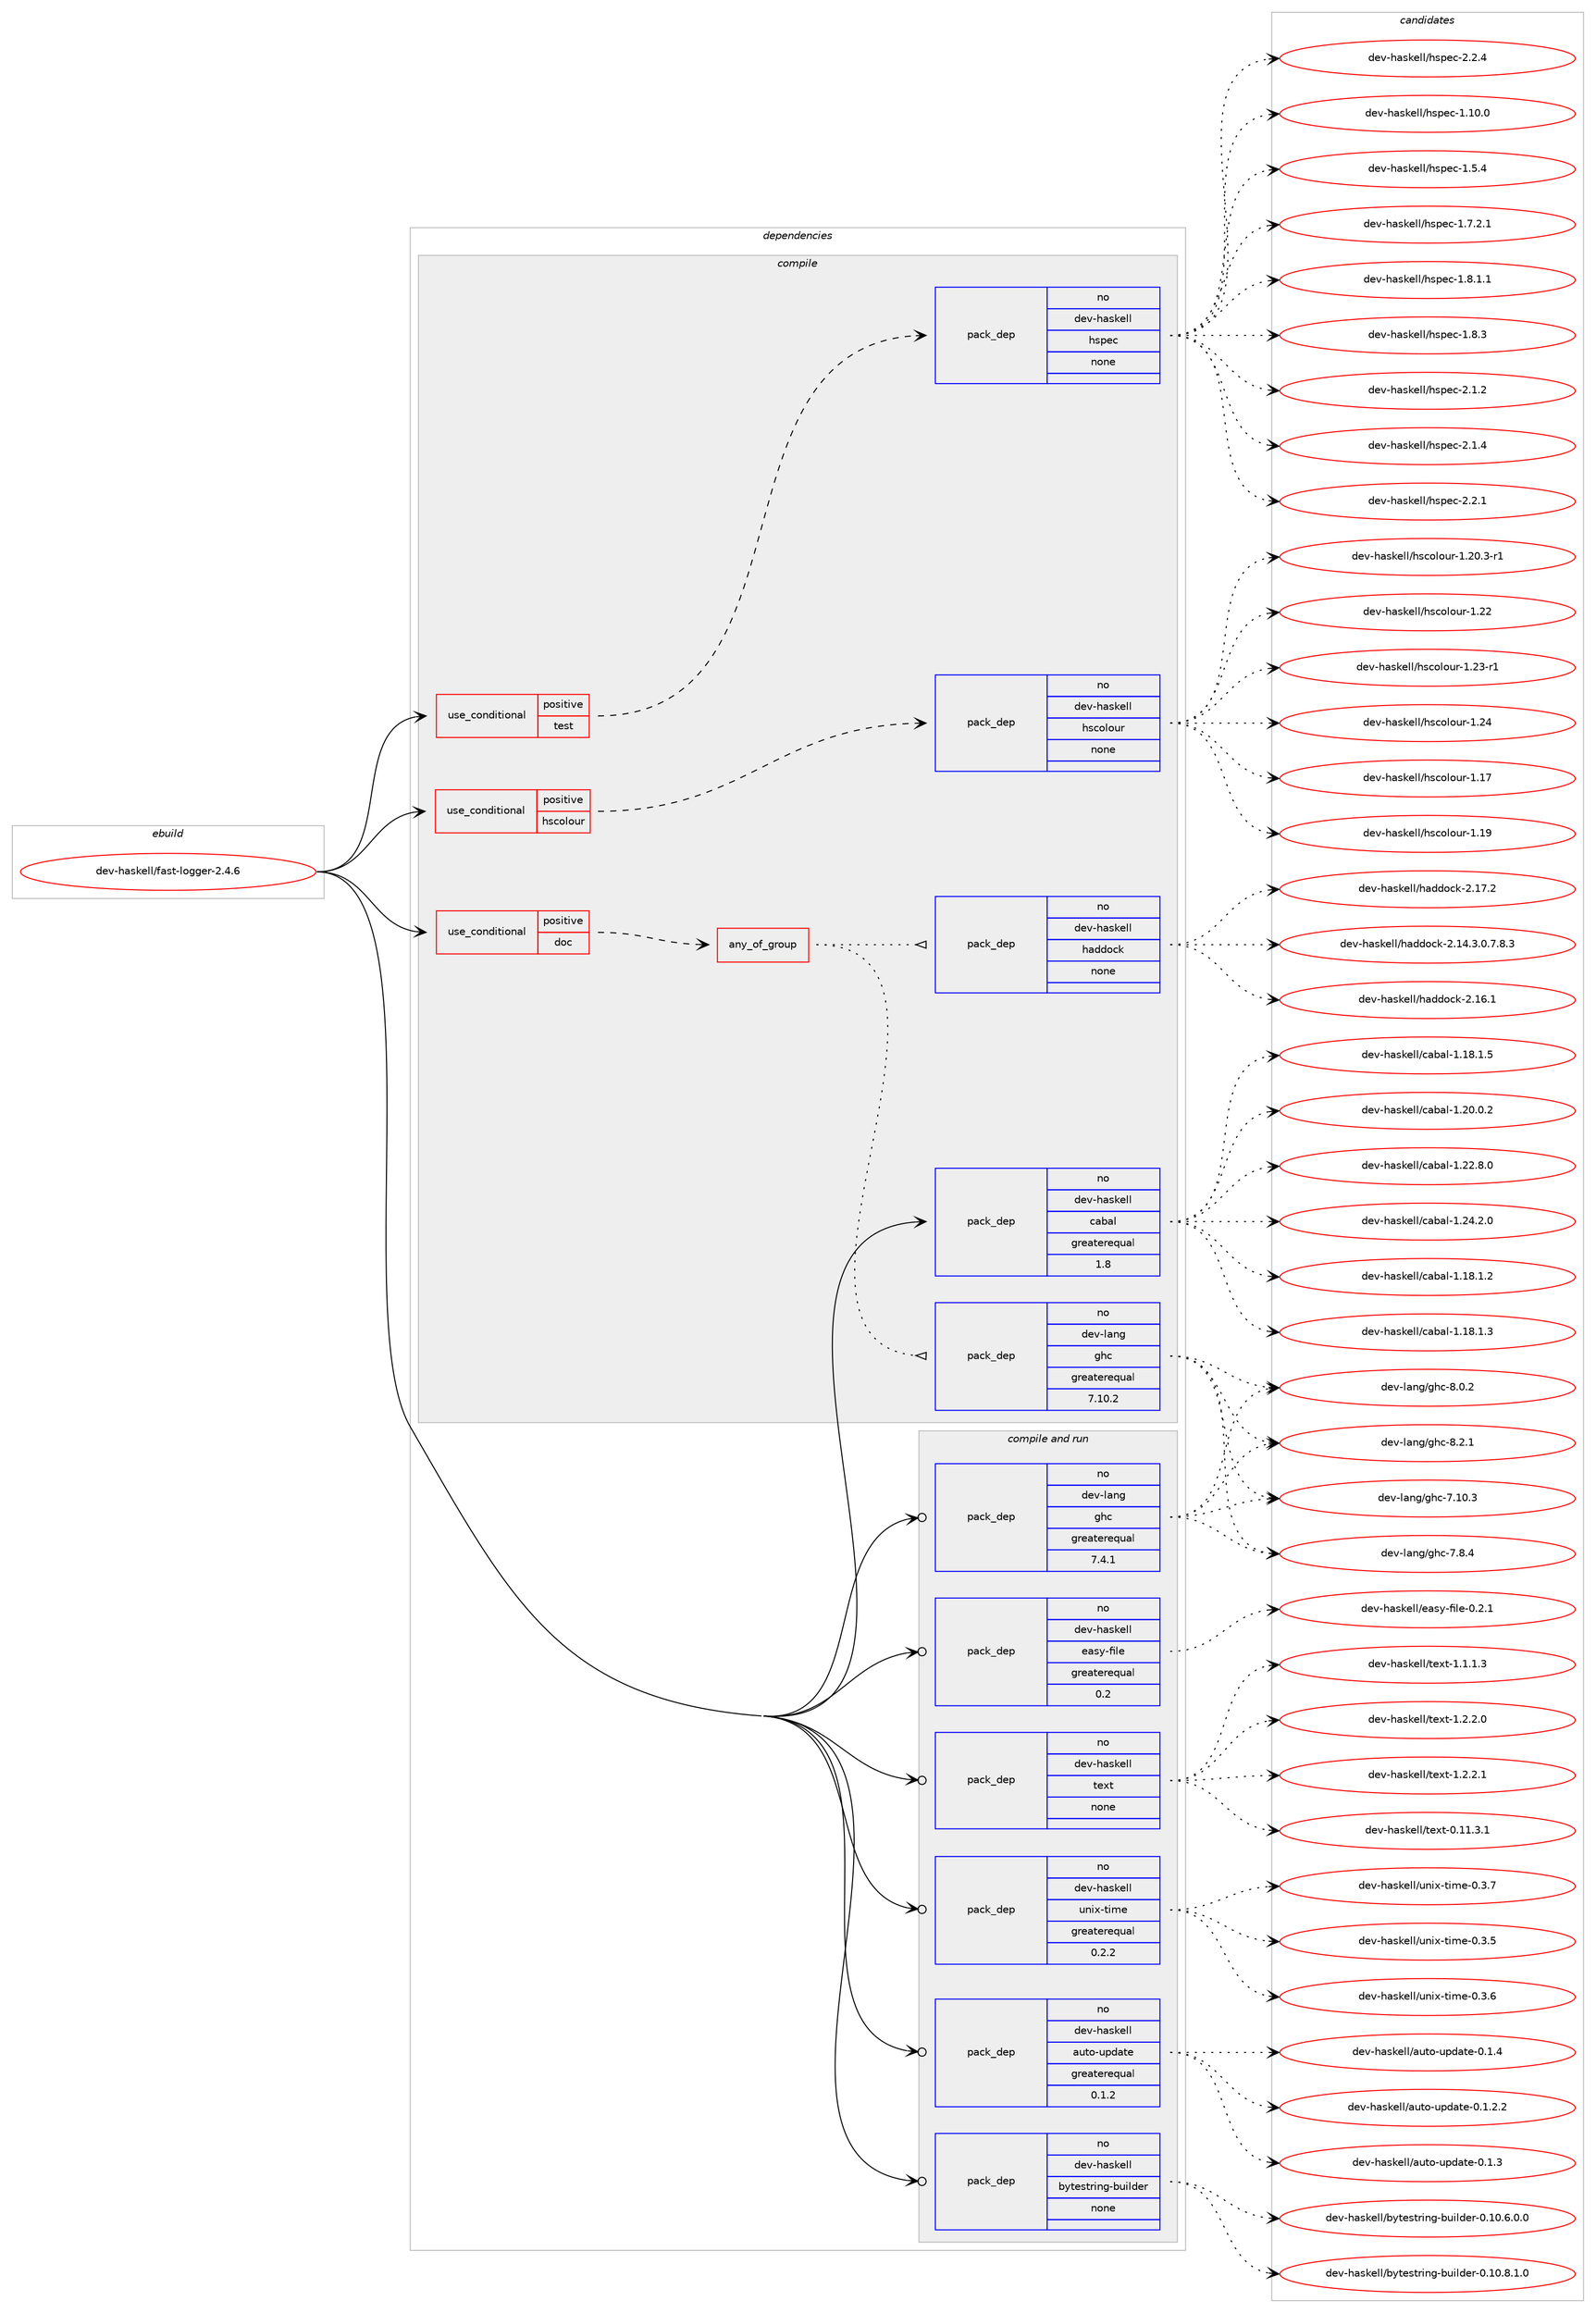 digraph prolog {

# *************
# Graph options
# *************

newrank=true;
concentrate=true;
compound=true;
graph [rankdir=LR,fontname=Helvetica,fontsize=10,ranksep=1.5];#, ranksep=2.5, nodesep=0.2];
edge  [arrowhead=vee];
node  [fontname=Helvetica,fontsize=10];

# **********
# The ebuild
# **********

subgraph cluster_leftcol {
color=gray;
rank=same;
label=<<i>ebuild</i>>;
id [label="dev-haskell/fast-logger-2.4.6", color=red, width=4, href="../dev-haskell/fast-logger-2.4.6.svg"];
}

# ****************
# The dependencies
# ****************

subgraph cluster_midcol {
color=gray;
label=<<i>dependencies</i>>;
subgraph cluster_compile {
fillcolor="#eeeeee";
style=filled;
label=<<i>compile</i>>;
subgraph cond18862 {
dependency80373 [label=<<TABLE BORDER="0" CELLBORDER="1" CELLSPACING="0" CELLPADDING="4"><TR><TD ROWSPAN="3" CELLPADDING="10">use_conditional</TD></TR><TR><TD>positive</TD></TR><TR><TD>doc</TD></TR></TABLE>>, shape=none, color=red];
subgraph any1990 {
dependency80374 [label=<<TABLE BORDER="0" CELLBORDER="1" CELLSPACING="0" CELLPADDING="4"><TR><TD CELLPADDING="10">any_of_group</TD></TR></TABLE>>, shape=none, color=red];subgraph pack59491 {
dependency80375 [label=<<TABLE BORDER="0" CELLBORDER="1" CELLSPACING="0" CELLPADDING="4" WIDTH="220"><TR><TD ROWSPAN="6" CELLPADDING="30">pack_dep</TD></TR><TR><TD WIDTH="110">no</TD></TR><TR><TD>dev-haskell</TD></TR><TR><TD>haddock</TD></TR><TR><TD>none</TD></TR><TR><TD></TD></TR></TABLE>>, shape=none, color=blue];
}
dependency80374:e -> dependency80375:w [weight=20,style="dotted",arrowhead="oinv"];
subgraph pack59492 {
dependency80376 [label=<<TABLE BORDER="0" CELLBORDER="1" CELLSPACING="0" CELLPADDING="4" WIDTH="220"><TR><TD ROWSPAN="6" CELLPADDING="30">pack_dep</TD></TR><TR><TD WIDTH="110">no</TD></TR><TR><TD>dev-lang</TD></TR><TR><TD>ghc</TD></TR><TR><TD>greaterequal</TD></TR><TR><TD>7.10.2</TD></TR></TABLE>>, shape=none, color=blue];
}
dependency80374:e -> dependency80376:w [weight=20,style="dotted",arrowhead="oinv"];
}
dependency80373:e -> dependency80374:w [weight=20,style="dashed",arrowhead="vee"];
}
id:e -> dependency80373:w [weight=20,style="solid",arrowhead="vee"];
subgraph cond18863 {
dependency80377 [label=<<TABLE BORDER="0" CELLBORDER="1" CELLSPACING="0" CELLPADDING="4"><TR><TD ROWSPAN="3" CELLPADDING="10">use_conditional</TD></TR><TR><TD>positive</TD></TR><TR><TD>hscolour</TD></TR></TABLE>>, shape=none, color=red];
subgraph pack59493 {
dependency80378 [label=<<TABLE BORDER="0" CELLBORDER="1" CELLSPACING="0" CELLPADDING="4" WIDTH="220"><TR><TD ROWSPAN="6" CELLPADDING="30">pack_dep</TD></TR><TR><TD WIDTH="110">no</TD></TR><TR><TD>dev-haskell</TD></TR><TR><TD>hscolour</TD></TR><TR><TD>none</TD></TR><TR><TD></TD></TR></TABLE>>, shape=none, color=blue];
}
dependency80377:e -> dependency80378:w [weight=20,style="dashed",arrowhead="vee"];
}
id:e -> dependency80377:w [weight=20,style="solid",arrowhead="vee"];
subgraph cond18864 {
dependency80379 [label=<<TABLE BORDER="0" CELLBORDER="1" CELLSPACING="0" CELLPADDING="4"><TR><TD ROWSPAN="3" CELLPADDING="10">use_conditional</TD></TR><TR><TD>positive</TD></TR><TR><TD>test</TD></TR></TABLE>>, shape=none, color=red];
subgraph pack59494 {
dependency80380 [label=<<TABLE BORDER="0" CELLBORDER="1" CELLSPACING="0" CELLPADDING="4" WIDTH="220"><TR><TD ROWSPAN="6" CELLPADDING="30">pack_dep</TD></TR><TR><TD WIDTH="110">no</TD></TR><TR><TD>dev-haskell</TD></TR><TR><TD>hspec</TD></TR><TR><TD>none</TD></TR><TR><TD></TD></TR></TABLE>>, shape=none, color=blue];
}
dependency80379:e -> dependency80380:w [weight=20,style="dashed",arrowhead="vee"];
}
id:e -> dependency80379:w [weight=20,style="solid",arrowhead="vee"];
subgraph pack59495 {
dependency80381 [label=<<TABLE BORDER="0" CELLBORDER="1" CELLSPACING="0" CELLPADDING="4" WIDTH="220"><TR><TD ROWSPAN="6" CELLPADDING="30">pack_dep</TD></TR><TR><TD WIDTH="110">no</TD></TR><TR><TD>dev-haskell</TD></TR><TR><TD>cabal</TD></TR><TR><TD>greaterequal</TD></TR><TR><TD>1.8</TD></TR></TABLE>>, shape=none, color=blue];
}
id:e -> dependency80381:w [weight=20,style="solid",arrowhead="vee"];
}
subgraph cluster_compileandrun {
fillcolor="#eeeeee";
style=filled;
label=<<i>compile and run</i>>;
subgraph pack59496 {
dependency80382 [label=<<TABLE BORDER="0" CELLBORDER="1" CELLSPACING="0" CELLPADDING="4" WIDTH="220"><TR><TD ROWSPAN="6" CELLPADDING="30">pack_dep</TD></TR><TR><TD WIDTH="110">no</TD></TR><TR><TD>dev-haskell</TD></TR><TR><TD>auto-update</TD></TR><TR><TD>greaterequal</TD></TR><TR><TD>0.1.2</TD></TR></TABLE>>, shape=none, color=blue];
}
id:e -> dependency80382:w [weight=20,style="solid",arrowhead="odotvee"];
subgraph pack59497 {
dependency80383 [label=<<TABLE BORDER="0" CELLBORDER="1" CELLSPACING="0" CELLPADDING="4" WIDTH="220"><TR><TD ROWSPAN="6" CELLPADDING="30">pack_dep</TD></TR><TR><TD WIDTH="110">no</TD></TR><TR><TD>dev-haskell</TD></TR><TR><TD>bytestring-builder</TD></TR><TR><TD>none</TD></TR><TR><TD></TD></TR></TABLE>>, shape=none, color=blue];
}
id:e -> dependency80383:w [weight=20,style="solid",arrowhead="odotvee"];
subgraph pack59498 {
dependency80384 [label=<<TABLE BORDER="0" CELLBORDER="1" CELLSPACING="0" CELLPADDING="4" WIDTH="220"><TR><TD ROWSPAN="6" CELLPADDING="30">pack_dep</TD></TR><TR><TD WIDTH="110">no</TD></TR><TR><TD>dev-haskell</TD></TR><TR><TD>easy-file</TD></TR><TR><TD>greaterequal</TD></TR><TR><TD>0.2</TD></TR></TABLE>>, shape=none, color=blue];
}
id:e -> dependency80384:w [weight=20,style="solid",arrowhead="odotvee"];
subgraph pack59499 {
dependency80385 [label=<<TABLE BORDER="0" CELLBORDER="1" CELLSPACING="0" CELLPADDING="4" WIDTH="220"><TR><TD ROWSPAN="6" CELLPADDING="30">pack_dep</TD></TR><TR><TD WIDTH="110">no</TD></TR><TR><TD>dev-haskell</TD></TR><TR><TD>text</TD></TR><TR><TD>none</TD></TR><TR><TD></TD></TR></TABLE>>, shape=none, color=blue];
}
id:e -> dependency80385:w [weight=20,style="solid",arrowhead="odotvee"];
subgraph pack59500 {
dependency80386 [label=<<TABLE BORDER="0" CELLBORDER="1" CELLSPACING="0" CELLPADDING="4" WIDTH="220"><TR><TD ROWSPAN="6" CELLPADDING="30">pack_dep</TD></TR><TR><TD WIDTH="110">no</TD></TR><TR><TD>dev-haskell</TD></TR><TR><TD>unix-time</TD></TR><TR><TD>greaterequal</TD></TR><TR><TD>0.2.2</TD></TR></TABLE>>, shape=none, color=blue];
}
id:e -> dependency80386:w [weight=20,style="solid",arrowhead="odotvee"];
subgraph pack59501 {
dependency80387 [label=<<TABLE BORDER="0" CELLBORDER="1" CELLSPACING="0" CELLPADDING="4" WIDTH="220"><TR><TD ROWSPAN="6" CELLPADDING="30">pack_dep</TD></TR><TR><TD WIDTH="110">no</TD></TR><TR><TD>dev-lang</TD></TR><TR><TD>ghc</TD></TR><TR><TD>greaterequal</TD></TR><TR><TD>7.4.1</TD></TR></TABLE>>, shape=none, color=blue];
}
id:e -> dependency80387:w [weight=20,style="solid",arrowhead="odotvee"];
}
subgraph cluster_run {
fillcolor="#eeeeee";
style=filled;
label=<<i>run</i>>;
}
}

# **************
# The candidates
# **************

subgraph cluster_choices {
rank=same;
color=gray;
label=<<i>candidates</i>>;

subgraph choice59491 {
color=black;
nodesep=1;
choice1001011184510497115107101108108471049710010011199107455046495246514648465546564651 [label="dev-haskell/haddock-2.14.3.0.7.8.3", color=red, width=4,href="../dev-haskell/haddock-2.14.3.0.7.8.3.svg"];
choice100101118451049711510710110810847104971001001119910745504649544649 [label="dev-haskell/haddock-2.16.1", color=red, width=4,href="../dev-haskell/haddock-2.16.1.svg"];
choice100101118451049711510710110810847104971001001119910745504649554650 [label="dev-haskell/haddock-2.17.2", color=red, width=4,href="../dev-haskell/haddock-2.17.2.svg"];
dependency80375:e -> choice1001011184510497115107101108108471049710010011199107455046495246514648465546564651:w [style=dotted,weight="100"];
dependency80375:e -> choice100101118451049711510710110810847104971001001119910745504649544649:w [style=dotted,weight="100"];
dependency80375:e -> choice100101118451049711510710110810847104971001001119910745504649554650:w [style=dotted,weight="100"];
}
subgraph choice59492 {
color=black;
nodesep=1;
choice1001011184510897110103471031049945554649484651 [label="dev-lang/ghc-7.10.3", color=red, width=4,href="../dev-lang/ghc-7.10.3.svg"];
choice10010111845108971101034710310499455546564652 [label="dev-lang/ghc-7.8.4", color=red, width=4,href="../dev-lang/ghc-7.8.4.svg"];
choice10010111845108971101034710310499455646484650 [label="dev-lang/ghc-8.0.2", color=red, width=4,href="../dev-lang/ghc-8.0.2.svg"];
choice10010111845108971101034710310499455646504649 [label="dev-lang/ghc-8.2.1", color=red, width=4,href="../dev-lang/ghc-8.2.1.svg"];
dependency80376:e -> choice1001011184510897110103471031049945554649484651:w [style=dotted,weight="100"];
dependency80376:e -> choice10010111845108971101034710310499455546564652:w [style=dotted,weight="100"];
dependency80376:e -> choice10010111845108971101034710310499455646484650:w [style=dotted,weight="100"];
dependency80376:e -> choice10010111845108971101034710310499455646504649:w [style=dotted,weight="100"];
}
subgraph choice59493 {
color=black;
nodesep=1;
choice100101118451049711510710110810847104115991111081111171144549464955 [label="dev-haskell/hscolour-1.17", color=red, width=4,href="../dev-haskell/hscolour-1.17.svg"];
choice100101118451049711510710110810847104115991111081111171144549464957 [label="dev-haskell/hscolour-1.19", color=red, width=4,href="../dev-haskell/hscolour-1.19.svg"];
choice10010111845104971151071011081084710411599111108111117114454946504846514511449 [label="dev-haskell/hscolour-1.20.3-r1", color=red, width=4,href="../dev-haskell/hscolour-1.20.3-r1.svg"];
choice100101118451049711510710110810847104115991111081111171144549465050 [label="dev-haskell/hscolour-1.22", color=red, width=4,href="../dev-haskell/hscolour-1.22.svg"];
choice1001011184510497115107101108108471041159911110811111711445494650514511449 [label="dev-haskell/hscolour-1.23-r1", color=red, width=4,href="../dev-haskell/hscolour-1.23-r1.svg"];
choice100101118451049711510710110810847104115991111081111171144549465052 [label="dev-haskell/hscolour-1.24", color=red, width=4,href="../dev-haskell/hscolour-1.24.svg"];
dependency80378:e -> choice100101118451049711510710110810847104115991111081111171144549464955:w [style=dotted,weight="100"];
dependency80378:e -> choice100101118451049711510710110810847104115991111081111171144549464957:w [style=dotted,weight="100"];
dependency80378:e -> choice10010111845104971151071011081084710411599111108111117114454946504846514511449:w [style=dotted,weight="100"];
dependency80378:e -> choice100101118451049711510710110810847104115991111081111171144549465050:w [style=dotted,weight="100"];
dependency80378:e -> choice1001011184510497115107101108108471041159911110811111711445494650514511449:w [style=dotted,weight="100"];
dependency80378:e -> choice100101118451049711510710110810847104115991111081111171144549465052:w [style=dotted,weight="100"];
}
subgraph choice59494 {
color=black;
nodesep=1;
choice1001011184510497115107101108108471041151121019945494649484648 [label="dev-haskell/hspec-1.10.0", color=red, width=4,href="../dev-haskell/hspec-1.10.0.svg"];
choice10010111845104971151071011081084710411511210199454946534652 [label="dev-haskell/hspec-1.5.4", color=red, width=4,href="../dev-haskell/hspec-1.5.4.svg"];
choice100101118451049711510710110810847104115112101994549465546504649 [label="dev-haskell/hspec-1.7.2.1", color=red, width=4,href="../dev-haskell/hspec-1.7.2.1.svg"];
choice100101118451049711510710110810847104115112101994549465646494649 [label="dev-haskell/hspec-1.8.1.1", color=red, width=4,href="../dev-haskell/hspec-1.8.1.1.svg"];
choice10010111845104971151071011081084710411511210199454946564651 [label="dev-haskell/hspec-1.8.3", color=red, width=4,href="../dev-haskell/hspec-1.8.3.svg"];
choice10010111845104971151071011081084710411511210199455046494650 [label="dev-haskell/hspec-2.1.2", color=red, width=4,href="../dev-haskell/hspec-2.1.2.svg"];
choice10010111845104971151071011081084710411511210199455046494652 [label="dev-haskell/hspec-2.1.4", color=red, width=4,href="../dev-haskell/hspec-2.1.4.svg"];
choice10010111845104971151071011081084710411511210199455046504649 [label="dev-haskell/hspec-2.2.1", color=red, width=4,href="../dev-haskell/hspec-2.2.1.svg"];
choice10010111845104971151071011081084710411511210199455046504652 [label="dev-haskell/hspec-2.2.4", color=red, width=4,href="../dev-haskell/hspec-2.2.4.svg"];
dependency80380:e -> choice1001011184510497115107101108108471041151121019945494649484648:w [style=dotted,weight="100"];
dependency80380:e -> choice10010111845104971151071011081084710411511210199454946534652:w [style=dotted,weight="100"];
dependency80380:e -> choice100101118451049711510710110810847104115112101994549465546504649:w [style=dotted,weight="100"];
dependency80380:e -> choice100101118451049711510710110810847104115112101994549465646494649:w [style=dotted,weight="100"];
dependency80380:e -> choice10010111845104971151071011081084710411511210199454946564651:w [style=dotted,weight="100"];
dependency80380:e -> choice10010111845104971151071011081084710411511210199455046494650:w [style=dotted,weight="100"];
dependency80380:e -> choice10010111845104971151071011081084710411511210199455046494652:w [style=dotted,weight="100"];
dependency80380:e -> choice10010111845104971151071011081084710411511210199455046504649:w [style=dotted,weight="100"];
dependency80380:e -> choice10010111845104971151071011081084710411511210199455046504652:w [style=dotted,weight="100"];
}
subgraph choice59495 {
color=black;
nodesep=1;
choice10010111845104971151071011081084799979897108454946495646494650 [label="dev-haskell/cabal-1.18.1.2", color=red, width=4,href="../dev-haskell/cabal-1.18.1.2.svg"];
choice10010111845104971151071011081084799979897108454946495646494651 [label="dev-haskell/cabal-1.18.1.3", color=red, width=4,href="../dev-haskell/cabal-1.18.1.3.svg"];
choice10010111845104971151071011081084799979897108454946495646494653 [label="dev-haskell/cabal-1.18.1.5", color=red, width=4,href="../dev-haskell/cabal-1.18.1.5.svg"];
choice10010111845104971151071011081084799979897108454946504846484650 [label="dev-haskell/cabal-1.20.0.2", color=red, width=4,href="../dev-haskell/cabal-1.20.0.2.svg"];
choice10010111845104971151071011081084799979897108454946505046564648 [label="dev-haskell/cabal-1.22.8.0", color=red, width=4,href="../dev-haskell/cabal-1.22.8.0.svg"];
choice10010111845104971151071011081084799979897108454946505246504648 [label="dev-haskell/cabal-1.24.2.0", color=red, width=4,href="../dev-haskell/cabal-1.24.2.0.svg"];
dependency80381:e -> choice10010111845104971151071011081084799979897108454946495646494650:w [style=dotted,weight="100"];
dependency80381:e -> choice10010111845104971151071011081084799979897108454946495646494651:w [style=dotted,weight="100"];
dependency80381:e -> choice10010111845104971151071011081084799979897108454946495646494653:w [style=dotted,weight="100"];
dependency80381:e -> choice10010111845104971151071011081084799979897108454946504846484650:w [style=dotted,weight="100"];
dependency80381:e -> choice10010111845104971151071011081084799979897108454946505046564648:w [style=dotted,weight="100"];
dependency80381:e -> choice10010111845104971151071011081084799979897108454946505246504648:w [style=dotted,weight="100"];
}
subgraph choice59496 {
color=black;
nodesep=1;
choice1001011184510497115107101108108479711711611145117112100971161014548464946504650 [label="dev-haskell/auto-update-0.1.2.2", color=red, width=4,href="../dev-haskell/auto-update-0.1.2.2.svg"];
choice100101118451049711510710110810847971171161114511711210097116101454846494651 [label="dev-haskell/auto-update-0.1.3", color=red, width=4,href="../dev-haskell/auto-update-0.1.3.svg"];
choice100101118451049711510710110810847971171161114511711210097116101454846494652 [label="dev-haskell/auto-update-0.1.4", color=red, width=4,href="../dev-haskell/auto-update-0.1.4.svg"];
dependency80382:e -> choice1001011184510497115107101108108479711711611145117112100971161014548464946504650:w [style=dotted,weight="100"];
dependency80382:e -> choice100101118451049711510710110810847971171161114511711210097116101454846494651:w [style=dotted,weight="100"];
dependency80382:e -> choice100101118451049711510710110810847971171161114511711210097116101454846494652:w [style=dotted,weight="100"];
}
subgraph choice59497 {
color=black;
nodesep=1;
choice1001011184510497115107101108108479812111610111511611410511010345981171051081001011144548464948465446484648 [label="dev-haskell/bytestring-builder-0.10.6.0.0", color=red, width=4,href="../dev-haskell/bytestring-builder-0.10.6.0.0.svg"];
choice1001011184510497115107101108108479812111610111511611410511010345981171051081001011144548464948465646494648 [label="dev-haskell/bytestring-builder-0.10.8.1.0", color=red, width=4,href="../dev-haskell/bytestring-builder-0.10.8.1.0.svg"];
dependency80383:e -> choice1001011184510497115107101108108479812111610111511611410511010345981171051081001011144548464948465446484648:w [style=dotted,weight="100"];
dependency80383:e -> choice1001011184510497115107101108108479812111610111511611410511010345981171051081001011144548464948465646494648:w [style=dotted,weight="100"];
}
subgraph choice59498 {
color=black;
nodesep=1;
choice1001011184510497115107101108108471019711512145102105108101454846504649 [label="dev-haskell/easy-file-0.2.1", color=red, width=4,href="../dev-haskell/easy-file-0.2.1.svg"];
dependency80384:e -> choice1001011184510497115107101108108471019711512145102105108101454846504649:w [style=dotted,weight="100"];
}
subgraph choice59499 {
color=black;
nodesep=1;
choice100101118451049711510710110810847116101120116454846494946514649 [label="dev-haskell/text-0.11.3.1", color=red, width=4,href="../dev-haskell/text-0.11.3.1.svg"];
choice1001011184510497115107101108108471161011201164549464946494651 [label="dev-haskell/text-1.1.1.3", color=red, width=4,href="../dev-haskell/text-1.1.1.3.svg"];
choice1001011184510497115107101108108471161011201164549465046504648 [label="dev-haskell/text-1.2.2.0", color=red, width=4,href="../dev-haskell/text-1.2.2.0.svg"];
choice1001011184510497115107101108108471161011201164549465046504649 [label="dev-haskell/text-1.2.2.1", color=red, width=4,href="../dev-haskell/text-1.2.2.1.svg"];
dependency80385:e -> choice100101118451049711510710110810847116101120116454846494946514649:w [style=dotted,weight="100"];
dependency80385:e -> choice1001011184510497115107101108108471161011201164549464946494651:w [style=dotted,weight="100"];
dependency80385:e -> choice1001011184510497115107101108108471161011201164549465046504648:w [style=dotted,weight="100"];
dependency80385:e -> choice1001011184510497115107101108108471161011201164549465046504649:w [style=dotted,weight="100"];
}
subgraph choice59500 {
color=black;
nodesep=1;
choice10010111845104971151071011081084711711010512045116105109101454846514653 [label="dev-haskell/unix-time-0.3.5", color=red, width=4,href="../dev-haskell/unix-time-0.3.5.svg"];
choice10010111845104971151071011081084711711010512045116105109101454846514654 [label="dev-haskell/unix-time-0.3.6", color=red, width=4,href="../dev-haskell/unix-time-0.3.6.svg"];
choice10010111845104971151071011081084711711010512045116105109101454846514655 [label="dev-haskell/unix-time-0.3.7", color=red, width=4,href="../dev-haskell/unix-time-0.3.7.svg"];
dependency80386:e -> choice10010111845104971151071011081084711711010512045116105109101454846514653:w [style=dotted,weight="100"];
dependency80386:e -> choice10010111845104971151071011081084711711010512045116105109101454846514654:w [style=dotted,weight="100"];
dependency80386:e -> choice10010111845104971151071011081084711711010512045116105109101454846514655:w [style=dotted,weight="100"];
}
subgraph choice59501 {
color=black;
nodesep=1;
choice1001011184510897110103471031049945554649484651 [label="dev-lang/ghc-7.10.3", color=red, width=4,href="../dev-lang/ghc-7.10.3.svg"];
choice10010111845108971101034710310499455546564652 [label="dev-lang/ghc-7.8.4", color=red, width=4,href="../dev-lang/ghc-7.8.4.svg"];
choice10010111845108971101034710310499455646484650 [label="dev-lang/ghc-8.0.2", color=red, width=4,href="../dev-lang/ghc-8.0.2.svg"];
choice10010111845108971101034710310499455646504649 [label="dev-lang/ghc-8.2.1", color=red, width=4,href="../dev-lang/ghc-8.2.1.svg"];
dependency80387:e -> choice1001011184510897110103471031049945554649484651:w [style=dotted,weight="100"];
dependency80387:e -> choice10010111845108971101034710310499455546564652:w [style=dotted,weight="100"];
dependency80387:e -> choice10010111845108971101034710310499455646484650:w [style=dotted,weight="100"];
dependency80387:e -> choice10010111845108971101034710310499455646504649:w [style=dotted,weight="100"];
}
}

}
